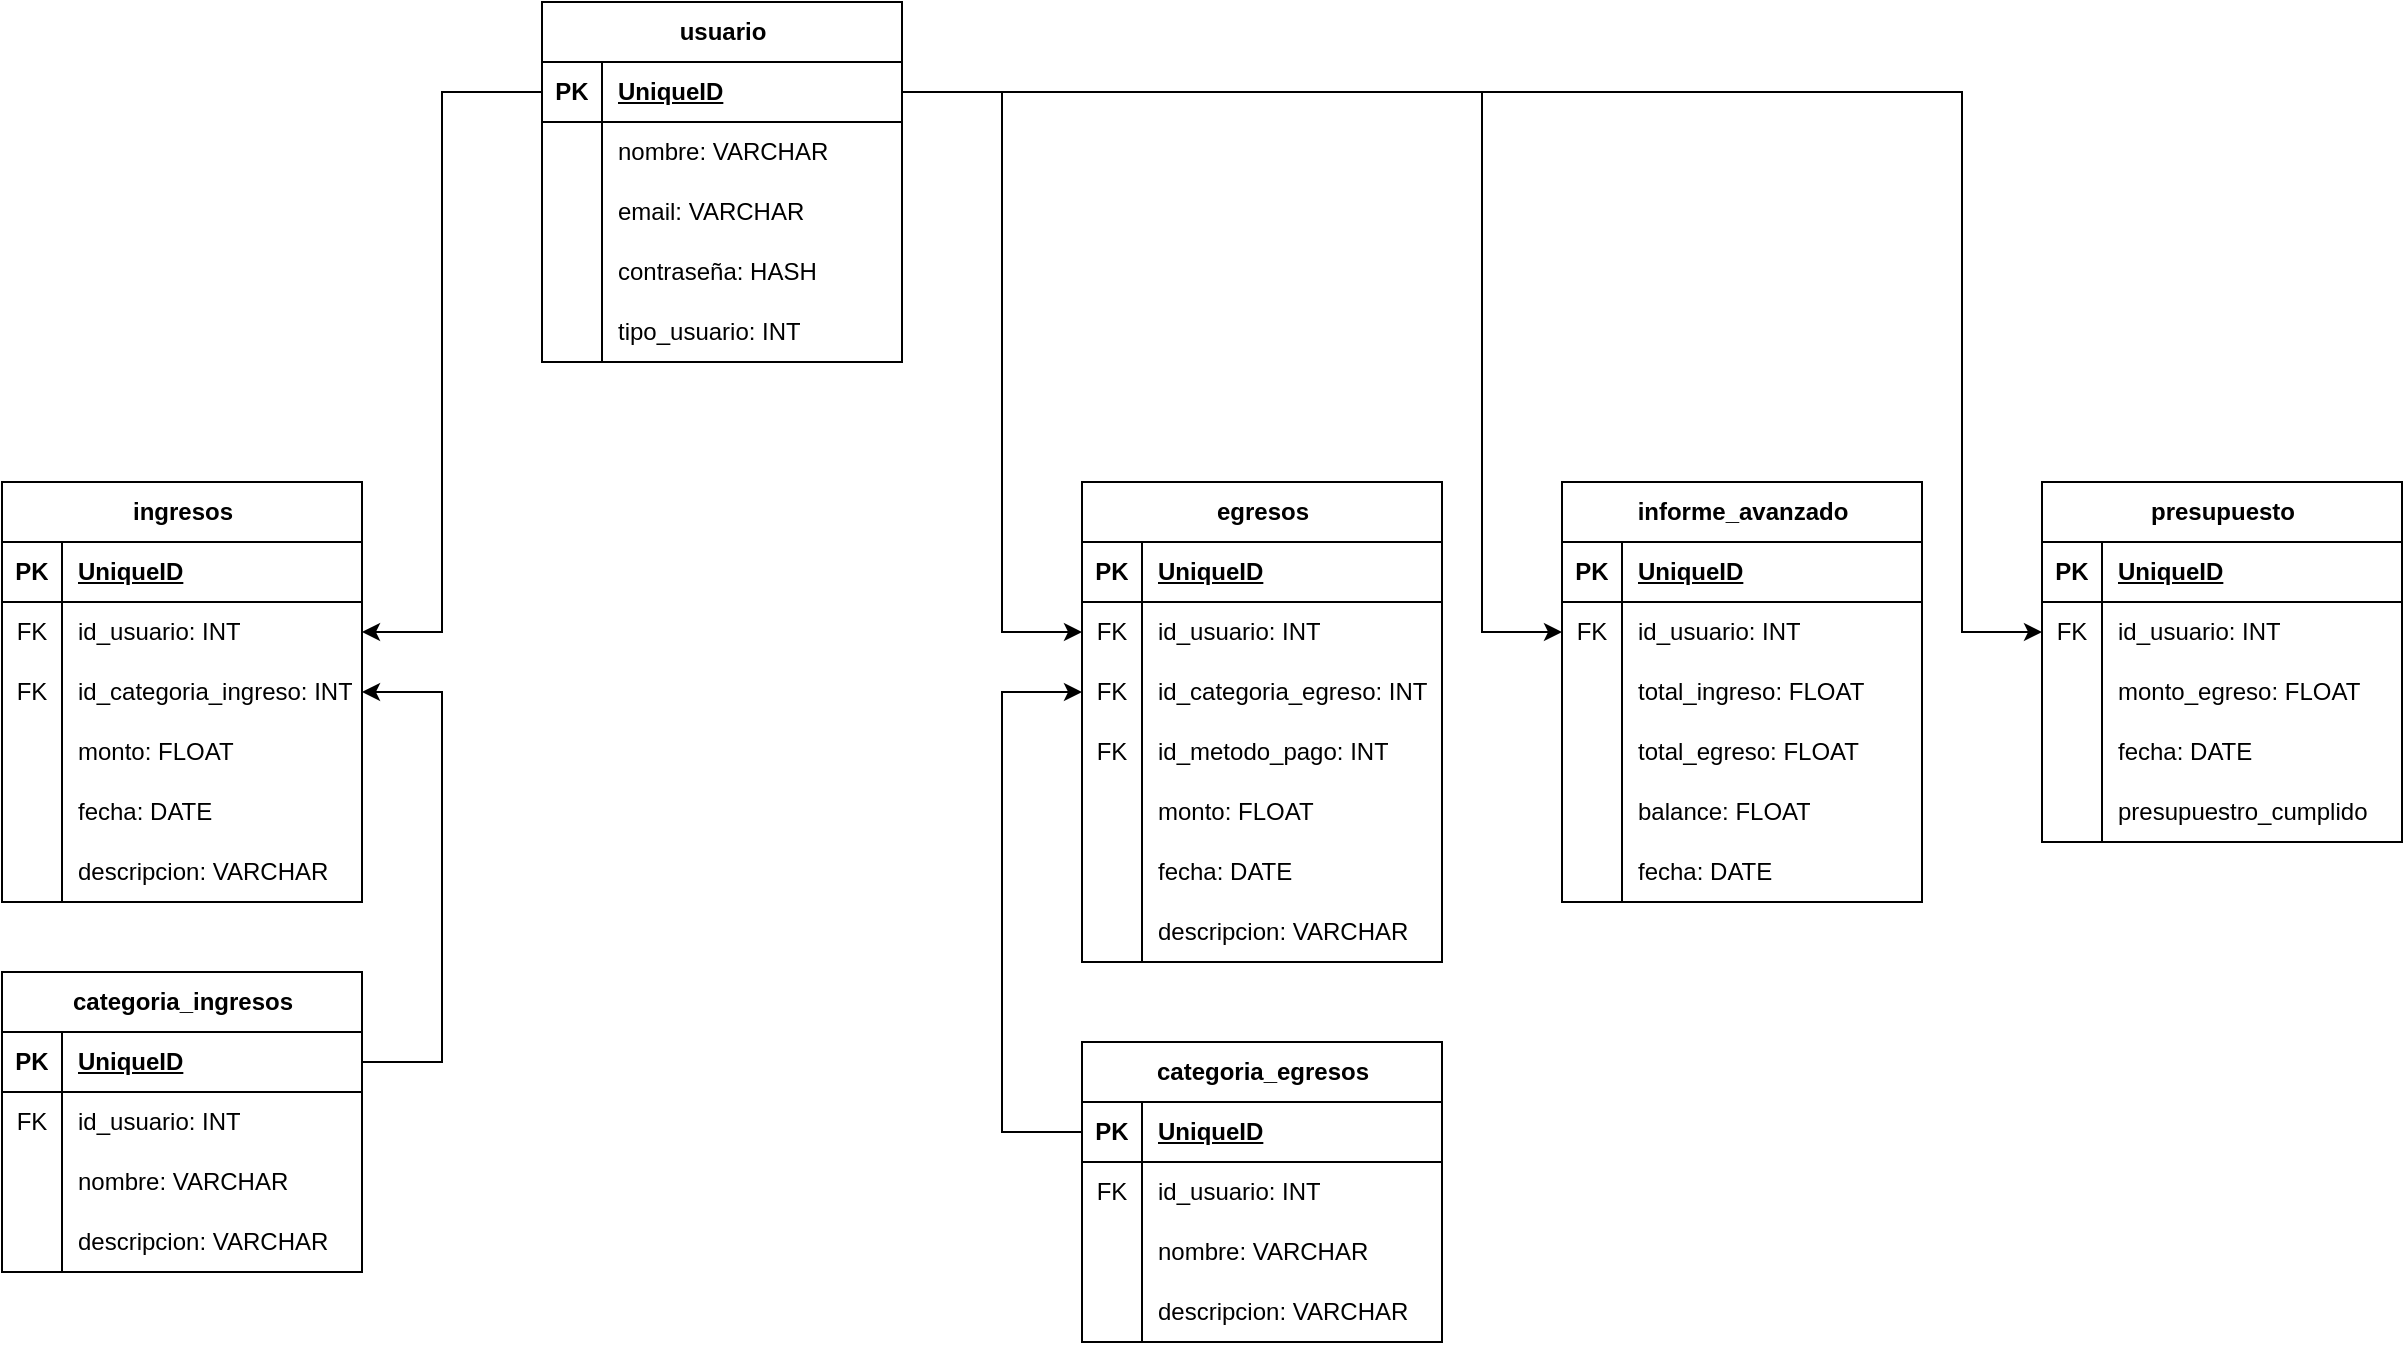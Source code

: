 <mxfile version="22.1.0" type="device">
  <diagram name="Página-1" id="VWuTE9wuDGsu3uvMb6II">
    <mxGraphModel dx="1434" dy="796" grid="1" gridSize="10" guides="1" tooltips="1" connect="1" arrows="1" fold="1" page="1" pageScale="1" pageWidth="827" pageHeight="1169" math="0" shadow="0">
      <root>
        <mxCell id="0" />
        <mxCell id="1" parent="0" />
        <mxCell id="ZoKlzHqzBITR0-0tXKOc-1" value="usuario" style="shape=table;startSize=30;container=1;collapsible=1;childLayout=tableLayout;fixedRows=1;rowLines=0;fontStyle=1;align=center;resizeLast=1;html=1;" parent="1" vertex="1">
          <mxGeometry x="290" y="40" width="180" height="180" as="geometry" />
        </mxCell>
        <mxCell id="ZoKlzHqzBITR0-0tXKOc-2" value="" style="shape=tableRow;horizontal=0;startSize=0;swimlaneHead=0;swimlaneBody=0;fillColor=none;collapsible=0;dropTarget=0;points=[[0,0.5],[1,0.5]];portConstraint=eastwest;top=0;left=0;right=0;bottom=1;" parent="ZoKlzHqzBITR0-0tXKOc-1" vertex="1">
          <mxGeometry y="30" width="180" height="30" as="geometry" />
        </mxCell>
        <mxCell id="ZoKlzHqzBITR0-0tXKOc-3" value="PK" style="shape=partialRectangle;connectable=0;fillColor=none;top=0;left=0;bottom=0;right=0;fontStyle=1;overflow=hidden;whiteSpace=wrap;html=1;" parent="ZoKlzHqzBITR0-0tXKOc-2" vertex="1">
          <mxGeometry width="30" height="30" as="geometry">
            <mxRectangle width="30" height="30" as="alternateBounds" />
          </mxGeometry>
        </mxCell>
        <mxCell id="ZoKlzHqzBITR0-0tXKOc-4" value="UniqueID" style="shape=partialRectangle;connectable=0;fillColor=none;top=0;left=0;bottom=0;right=0;align=left;spacingLeft=6;fontStyle=5;overflow=hidden;whiteSpace=wrap;html=1;" parent="ZoKlzHqzBITR0-0tXKOc-2" vertex="1">
          <mxGeometry x="30" width="150" height="30" as="geometry">
            <mxRectangle width="150" height="30" as="alternateBounds" />
          </mxGeometry>
        </mxCell>
        <mxCell id="ZoKlzHqzBITR0-0tXKOc-5" value="" style="shape=tableRow;horizontal=0;startSize=0;swimlaneHead=0;swimlaneBody=0;fillColor=none;collapsible=0;dropTarget=0;points=[[0,0.5],[1,0.5]];portConstraint=eastwest;top=0;left=0;right=0;bottom=0;" parent="ZoKlzHqzBITR0-0tXKOc-1" vertex="1">
          <mxGeometry y="60" width="180" height="30" as="geometry" />
        </mxCell>
        <mxCell id="ZoKlzHqzBITR0-0tXKOc-6" value="" style="shape=partialRectangle;connectable=0;fillColor=none;top=0;left=0;bottom=0;right=0;editable=1;overflow=hidden;whiteSpace=wrap;html=1;" parent="ZoKlzHqzBITR0-0tXKOc-5" vertex="1">
          <mxGeometry width="30" height="30" as="geometry">
            <mxRectangle width="30" height="30" as="alternateBounds" />
          </mxGeometry>
        </mxCell>
        <mxCell id="ZoKlzHqzBITR0-0tXKOc-7" value="nombre: VARCHAR" style="shape=partialRectangle;connectable=0;fillColor=none;top=0;left=0;bottom=0;right=0;align=left;spacingLeft=6;overflow=hidden;whiteSpace=wrap;html=1;" parent="ZoKlzHqzBITR0-0tXKOc-5" vertex="1">
          <mxGeometry x="30" width="150" height="30" as="geometry">
            <mxRectangle width="150" height="30" as="alternateBounds" />
          </mxGeometry>
        </mxCell>
        <mxCell id="ZoKlzHqzBITR0-0tXKOc-8" value="" style="shape=tableRow;horizontal=0;startSize=0;swimlaneHead=0;swimlaneBody=0;fillColor=none;collapsible=0;dropTarget=0;points=[[0,0.5],[1,0.5]];portConstraint=eastwest;top=0;left=0;right=0;bottom=0;" parent="ZoKlzHqzBITR0-0tXKOc-1" vertex="1">
          <mxGeometry y="90" width="180" height="30" as="geometry" />
        </mxCell>
        <mxCell id="ZoKlzHqzBITR0-0tXKOc-9" value="" style="shape=partialRectangle;connectable=0;fillColor=none;top=0;left=0;bottom=0;right=0;editable=1;overflow=hidden;whiteSpace=wrap;html=1;" parent="ZoKlzHqzBITR0-0tXKOc-8" vertex="1">
          <mxGeometry width="30" height="30" as="geometry">
            <mxRectangle width="30" height="30" as="alternateBounds" />
          </mxGeometry>
        </mxCell>
        <mxCell id="ZoKlzHqzBITR0-0tXKOc-10" value="email: VARCHAR" style="shape=partialRectangle;connectable=0;fillColor=none;top=0;left=0;bottom=0;right=0;align=left;spacingLeft=6;overflow=hidden;whiteSpace=wrap;html=1;" parent="ZoKlzHqzBITR0-0tXKOc-8" vertex="1">
          <mxGeometry x="30" width="150" height="30" as="geometry">
            <mxRectangle width="150" height="30" as="alternateBounds" />
          </mxGeometry>
        </mxCell>
        <mxCell id="ZoKlzHqzBITR0-0tXKOc-11" value="" style="shape=tableRow;horizontal=0;startSize=0;swimlaneHead=0;swimlaneBody=0;fillColor=none;collapsible=0;dropTarget=0;points=[[0,0.5],[1,0.5]];portConstraint=eastwest;top=0;left=0;right=0;bottom=0;" parent="ZoKlzHqzBITR0-0tXKOc-1" vertex="1">
          <mxGeometry y="120" width="180" height="30" as="geometry" />
        </mxCell>
        <mxCell id="ZoKlzHqzBITR0-0tXKOc-12" value="" style="shape=partialRectangle;connectable=0;fillColor=none;top=0;left=0;bottom=0;right=0;editable=1;overflow=hidden;whiteSpace=wrap;html=1;" parent="ZoKlzHqzBITR0-0tXKOc-11" vertex="1">
          <mxGeometry width="30" height="30" as="geometry">
            <mxRectangle width="30" height="30" as="alternateBounds" />
          </mxGeometry>
        </mxCell>
        <mxCell id="ZoKlzHqzBITR0-0tXKOc-13" value="contraseña: HASH" style="shape=partialRectangle;connectable=0;fillColor=none;top=0;left=0;bottom=0;right=0;align=left;spacingLeft=6;overflow=hidden;whiteSpace=wrap;html=1;" parent="ZoKlzHqzBITR0-0tXKOc-11" vertex="1">
          <mxGeometry x="30" width="150" height="30" as="geometry">
            <mxRectangle width="150" height="30" as="alternateBounds" />
          </mxGeometry>
        </mxCell>
        <mxCell id="wjTQ4uqSw4TZocsI0jdT-1" value="" style="shape=tableRow;horizontal=0;startSize=0;swimlaneHead=0;swimlaneBody=0;fillColor=none;collapsible=0;dropTarget=0;points=[[0,0.5],[1,0.5]];portConstraint=eastwest;top=0;left=0;right=0;bottom=0;" parent="ZoKlzHqzBITR0-0tXKOc-1" vertex="1">
          <mxGeometry y="150" width="180" height="30" as="geometry" />
        </mxCell>
        <mxCell id="wjTQ4uqSw4TZocsI0jdT-2" value="" style="shape=partialRectangle;connectable=0;fillColor=none;top=0;left=0;bottom=0;right=0;editable=1;overflow=hidden;whiteSpace=wrap;html=1;" parent="wjTQ4uqSw4TZocsI0jdT-1" vertex="1">
          <mxGeometry width="30" height="30" as="geometry">
            <mxRectangle width="30" height="30" as="alternateBounds" />
          </mxGeometry>
        </mxCell>
        <mxCell id="wjTQ4uqSw4TZocsI0jdT-3" value="tipo_usuario: INT" style="shape=partialRectangle;connectable=0;fillColor=none;top=0;left=0;bottom=0;right=0;align=left;spacingLeft=6;overflow=hidden;whiteSpace=wrap;html=1;" parent="wjTQ4uqSw4TZocsI0jdT-1" vertex="1">
          <mxGeometry x="30" width="150" height="30" as="geometry">
            <mxRectangle width="150" height="30" as="alternateBounds" />
          </mxGeometry>
        </mxCell>
        <mxCell id="wjTQ4uqSw4TZocsI0jdT-4" value="ingresos" style="shape=table;startSize=30;container=1;collapsible=1;childLayout=tableLayout;fixedRows=1;rowLines=0;fontStyle=1;align=center;resizeLast=1;html=1;" parent="1" vertex="1">
          <mxGeometry x="20" y="280" width="180" height="210" as="geometry" />
        </mxCell>
        <mxCell id="wjTQ4uqSw4TZocsI0jdT-5" value="" style="shape=tableRow;horizontal=0;startSize=0;swimlaneHead=0;swimlaneBody=0;fillColor=none;collapsible=0;dropTarget=0;points=[[0,0.5],[1,0.5]];portConstraint=eastwest;top=0;left=0;right=0;bottom=1;" parent="wjTQ4uqSw4TZocsI0jdT-4" vertex="1">
          <mxGeometry y="30" width="180" height="30" as="geometry" />
        </mxCell>
        <mxCell id="wjTQ4uqSw4TZocsI0jdT-6" value="PK" style="shape=partialRectangle;connectable=0;fillColor=none;top=0;left=0;bottom=0;right=0;fontStyle=1;overflow=hidden;whiteSpace=wrap;html=1;" parent="wjTQ4uqSw4TZocsI0jdT-5" vertex="1">
          <mxGeometry width="30" height="30" as="geometry">
            <mxRectangle width="30" height="30" as="alternateBounds" />
          </mxGeometry>
        </mxCell>
        <mxCell id="wjTQ4uqSw4TZocsI0jdT-7" value="UniqueID" style="shape=partialRectangle;connectable=0;fillColor=none;top=0;left=0;bottom=0;right=0;align=left;spacingLeft=6;fontStyle=5;overflow=hidden;whiteSpace=wrap;html=1;" parent="wjTQ4uqSw4TZocsI0jdT-5" vertex="1">
          <mxGeometry x="30" width="150" height="30" as="geometry">
            <mxRectangle width="150" height="30" as="alternateBounds" />
          </mxGeometry>
        </mxCell>
        <mxCell id="wjTQ4uqSw4TZocsI0jdT-8" value="" style="shape=tableRow;horizontal=0;startSize=0;swimlaneHead=0;swimlaneBody=0;fillColor=none;collapsible=0;dropTarget=0;points=[[0,0.5],[1,0.5]];portConstraint=eastwest;top=0;left=0;right=0;bottom=0;" parent="wjTQ4uqSw4TZocsI0jdT-4" vertex="1">
          <mxGeometry y="60" width="180" height="30" as="geometry" />
        </mxCell>
        <mxCell id="wjTQ4uqSw4TZocsI0jdT-9" value="FK" style="shape=partialRectangle;connectable=0;fillColor=none;top=0;left=0;bottom=0;right=0;editable=1;overflow=hidden;whiteSpace=wrap;html=1;" parent="wjTQ4uqSw4TZocsI0jdT-8" vertex="1">
          <mxGeometry width="30" height="30" as="geometry">
            <mxRectangle width="30" height="30" as="alternateBounds" />
          </mxGeometry>
        </mxCell>
        <mxCell id="wjTQ4uqSw4TZocsI0jdT-10" value="id_usuario: INT" style="shape=partialRectangle;connectable=0;fillColor=none;top=0;left=0;bottom=0;right=0;align=left;spacingLeft=6;overflow=hidden;whiteSpace=wrap;html=1;" parent="wjTQ4uqSw4TZocsI0jdT-8" vertex="1">
          <mxGeometry x="30" width="150" height="30" as="geometry">
            <mxRectangle width="150" height="30" as="alternateBounds" />
          </mxGeometry>
        </mxCell>
        <mxCell id="wjTQ4uqSw4TZocsI0jdT-11" value="" style="shape=tableRow;horizontal=0;startSize=0;swimlaneHead=0;swimlaneBody=0;fillColor=none;collapsible=0;dropTarget=0;points=[[0,0.5],[1,0.5]];portConstraint=eastwest;top=0;left=0;right=0;bottom=0;" parent="wjTQ4uqSw4TZocsI0jdT-4" vertex="1">
          <mxGeometry y="90" width="180" height="30" as="geometry" />
        </mxCell>
        <mxCell id="wjTQ4uqSw4TZocsI0jdT-12" value="FK" style="shape=partialRectangle;connectable=0;fillColor=none;top=0;left=0;bottom=0;right=0;editable=1;overflow=hidden;whiteSpace=wrap;html=1;" parent="wjTQ4uqSw4TZocsI0jdT-11" vertex="1">
          <mxGeometry width="30" height="30" as="geometry">
            <mxRectangle width="30" height="30" as="alternateBounds" />
          </mxGeometry>
        </mxCell>
        <mxCell id="wjTQ4uqSw4TZocsI0jdT-13" value="id_categoria_ingreso: INT" style="shape=partialRectangle;connectable=0;fillColor=none;top=0;left=0;bottom=0;right=0;align=left;spacingLeft=6;overflow=hidden;whiteSpace=wrap;html=1;" parent="wjTQ4uqSw4TZocsI0jdT-11" vertex="1">
          <mxGeometry x="30" width="150" height="30" as="geometry">
            <mxRectangle width="150" height="30" as="alternateBounds" />
          </mxGeometry>
        </mxCell>
        <mxCell id="wjTQ4uqSw4TZocsI0jdT-14" value="" style="shape=tableRow;horizontal=0;startSize=0;swimlaneHead=0;swimlaneBody=0;fillColor=none;collapsible=0;dropTarget=0;points=[[0,0.5],[1,0.5]];portConstraint=eastwest;top=0;left=0;right=0;bottom=0;" parent="wjTQ4uqSw4TZocsI0jdT-4" vertex="1">
          <mxGeometry y="120" width="180" height="30" as="geometry" />
        </mxCell>
        <mxCell id="wjTQ4uqSw4TZocsI0jdT-15" value="" style="shape=partialRectangle;connectable=0;fillColor=none;top=0;left=0;bottom=0;right=0;editable=1;overflow=hidden;whiteSpace=wrap;html=1;" parent="wjTQ4uqSw4TZocsI0jdT-14" vertex="1">
          <mxGeometry width="30" height="30" as="geometry">
            <mxRectangle width="30" height="30" as="alternateBounds" />
          </mxGeometry>
        </mxCell>
        <mxCell id="wjTQ4uqSw4TZocsI0jdT-16" value="monto: FLOAT" style="shape=partialRectangle;connectable=0;fillColor=none;top=0;left=0;bottom=0;right=0;align=left;spacingLeft=6;overflow=hidden;whiteSpace=wrap;html=1;" parent="wjTQ4uqSw4TZocsI0jdT-14" vertex="1">
          <mxGeometry x="30" width="150" height="30" as="geometry">
            <mxRectangle width="150" height="30" as="alternateBounds" />
          </mxGeometry>
        </mxCell>
        <mxCell id="wjTQ4uqSw4TZocsI0jdT-134" value="" style="shape=tableRow;horizontal=0;startSize=0;swimlaneHead=0;swimlaneBody=0;fillColor=none;collapsible=0;dropTarget=0;points=[[0,0.5],[1,0.5]];portConstraint=eastwest;top=0;left=0;right=0;bottom=0;" parent="wjTQ4uqSw4TZocsI0jdT-4" vertex="1">
          <mxGeometry y="150" width="180" height="30" as="geometry" />
        </mxCell>
        <mxCell id="wjTQ4uqSw4TZocsI0jdT-135" value="" style="shape=partialRectangle;connectable=0;fillColor=none;top=0;left=0;bottom=0;right=0;editable=1;overflow=hidden;whiteSpace=wrap;html=1;" parent="wjTQ4uqSw4TZocsI0jdT-134" vertex="1">
          <mxGeometry width="30" height="30" as="geometry">
            <mxRectangle width="30" height="30" as="alternateBounds" />
          </mxGeometry>
        </mxCell>
        <mxCell id="wjTQ4uqSw4TZocsI0jdT-136" value="fecha: DATE" style="shape=partialRectangle;connectable=0;fillColor=none;top=0;left=0;bottom=0;right=0;align=left;spacingLeft=6;overflow=hidden;whiteSpace=wrap;html=1;" parent="wjTQ4uqSw4TZocsI0jdT-134" vertex="1">
          <mxGeometry x="30" width="150" height="30" as="geometry">
            <mxRectangle width="150" height="30" as="alternateBounds" />
          </mxGeometry>
        </mxCell>
        <mxCell id="wjTQ4uqSw4TZocsI0jdT-140" value="" style="shape=tableRow;horizontal=0;startSize=0;swimlaneHead=0;swimlaneBody=0;fillColor=none;collapsible=0;dropTarget=0;points=[[0,0.5],[1,0.5]];portConstraint=eastwest;top=0;left=0;right=0;bottom=0;" parent="wjTQ4uqSw4TZocsI0jdT-4" vertex="1">
          <mxGeometry y="180" width="180" height="30" as="geometry" />
        </mxCell>
        <mxCell id="wjTQ4uqSw4TZocsI0jdT-141" value="" style="shape=partialRectangle;connectable=0;fillColor=none;top=0;left=0;bottom=0;right=0;editable=1;overflow=hidden;whiteSpace=wrap;html=1;" parent="wjTQ4uqSw4TZocsI0jdT-140" vertex="1">
          <mxGeometry width="30" height="30" as="geometry">
            <mxRectangle width="30" height="30" as="alternateBounds" />
          </mxGeometry>
        </mxCell>
        <mxCell id="wjTQ4uqSw4TZocsI0jdT-142" value="descripcion: VARCHAR" style="shape=partialRectangle;connectable=0;fillColor=none;top=0;left=0;bottom=0;right=0;align=left;spacingLeft=6;overflow=hidden;whiteSpace=wrap;html=1;" parent="wjTQ4uqSw4TZocsI0jdT-140" vertex="1">
          <mxGeometry x="30" width="150" height="30" as="geometry">
            <mxRectangle width="150" height="30" as="alternateBounds" />
          </mxGeometry>
        </mxCell>
        <mxCell id="wjTQ4uqSw4TZocsI0jdT-43" value="egresos" style="shape=table;startSize=30;container=1;collapsible=1;childLayout=tableLayout;fixedRows=1;rowLines=0;fontStyle=1;align=center;resizeLast=1;html=1;" parent="1" vertex="1">
          <mxGeometry x="560" y="280" width="180" height="240" as="geometry" />
        </mxCell>
        <mxCell id="wjTQ4uqSw4TZocsI0jdT-44" value="" style="shape=tableRow;horizontal=0;startSize=0;swimlaneHead=0;swimlaneBody=0;fillColor=none;collapsible=0;dropTarget=0;points=[[0,0.5],[1,0.5]];portConstraint=eastwest;top=0;left=0;right=0;bottom=1;" parent="wjTQ4uqSw4TZocsI0jdT-43" vertex="1">
          <mxGeometry y="30" width="180" height="30" as="geometry" />
        </mxCell>
        <mxCell id="wjTQ4uqSw4TZocsI0jdT-45" value="PK" style="shape=partialRectangle;connectable=0;fillColor=none;top=0;left=0;bottom=0;right=0;fontStyle=1;overflow=hidden;whiteSpace=wrap;html=1;" parent="wjTQ4uqSw4TZocsI0jdT-44" vertex="1">
          <mxGeometry width="30" height="30" as="geometry">
            <mxRectangle width="30" height="30" as="alternateBounds" />
          </mxGeometry>
        </mxCell>
        <mxCell id="wjTQ4uqSw4TZocsI0jdT-46" value="UniqueID" style="shape=partialRectangle;connectable=0;fillColor=none;top=0;left=0;bottom=0;right=0;align=left;spacingLeft=6;fontStyle=5;overflow=hidden;whiteSpace=wrap;html=1;" parent="wjTQ4uqSw4TZocsI0jdT-44" vertex="1">
          <mxGeometry x="30" width="150" height="30" as="geometry">
            <mxRectangle width="150" height="30" as="alternateBounds" />
          </mxGeometry>
        </mxCell>
        <mxCell id="wjTQ4uqSw4TZocsI0jdT-47" value="" style="shape=tableRow;horizontal=0;startSize=0;swimlaneHead=0;swimlaneBody=0;fillColor=none;collapsible=0;dropTarget=0;points=[[0,0.5],[1,0.5]];portConstraint=eastwest;top=0;left=0;right=0;bottom=0;" parent="wjTQ4uqSw4TZocsI0jdT-43" vertex="1">
          <mxGeometry y="60" width="180" height="30" as="geometry" />
        </mxCell>
        <mxCell id="wjTQ4uqSw4TZocsI0jdT-48" value="FK" style="shape=partialRectangle;connectable=0;fillColor=none;top=0;left=0;bottom=0;right=0;editable=1;overflow=hidden;whiteSpace=wrap;html=1;" parent="wjTQ4uqSw4TZocsI0jdT-47" vertex="1">
          <mxGeometry width="30" height="30" as="geometry">
            <mxRectangle width="30" height="30" as="alternateBounds" />
          </mxGeometry>
        </mxCell>
        <mxCell id="wjTQ4uqSw4TZocsI0jdT-49" value="id_usuario: INT" style="shape=partialRectangle;connectable=0;fillColor=none;top=0;left=0;bottom=0;right=0;align=left;spacingLeft=6;overflow=hidden;whiteSpace=wrap;html=1;" parent="wjTQ4uqSw4TZocsI0jdT-47" vertex="1">
          <mxGeometry x="30" width="150" height="30" as="geometry">
            <mxRectangle width="150" height="30" as="alternateBounds" />
          </mxGeometry>
        </mxCell>
        <mxCell id="wjTQ4uqSw4TZocsI0jdT-50" value="" style="shape=tableRow;horizontal=0;startSize=0;swimlaneHead=0;swimlaneBody=0;fillColor=none;collapsible=0;dropTarget=0;points=[[0,0.5],[1,0.5]];portConstraint=eastwest;top=0;left=0;right=0;bottom=0;" parent="wjTQ4uqSw4TZocsI0jdT-43" vertex="1">
          <mxGeometry y="90" width="180" height="30" as="geometry" />
        </mxCell>
        <mxCell id="wjTQ4uqSw4TZocsI0jdT-51" value="FK" style="shape=partialRectangle;connectable=0;fillColor=none;top=0;left=0;bottom=0;right=0;editable=1;overflow=hidden;whiteSpace=wrap;html=1;" parent="wjTQ4uqSw4TZocsI0jdT-50" vertex="1">
          <mxGeometry width="30" height="30" as="geometry">
            <mxRectangle width="30" height="30" as="alternateBounds" />
          </mxGeometry>
        </mxCell>
        <mxCell id="wjTQ4uqSw4TZocsI0jdT-52" value="id_categoria_egreso: INT" style="shape=partialRectangle;connectable=0;fillColor=none;top=0;left=0;bottom=0;right=0;align=left;spacingLeft=6;overflow=hidden;whiteSpace=wrap;html=1;" parent="wjTQ4uqSw4TZocsI0jdT-50" vertex="1">
          <mxGeometry x="30" width="150" height="30" as="geometry">
            <mxRectangle width="150" height="30" as="alternateBounds" />
          </mxGeometry>
        </mxCell>
        <mxCell id="wjTQ4uqSw4TZocsI0jdT-53" value="" style="shape=tableRow;horizontal=0;startSize=0;swimlaneHead=0;swimlaneBody=0;fillColor=none;collapsible=0;dropTarget=0;points=[[0,0.5],[1,0.5]];portConstraint=eastwest;top=0;left=0;right=0;bottom=0;" parent="wjTQ4uqSw4TZocsI0jdT-43" vertex="1">
          <mxGeometry y="120" width="180" height="30" as="geometry" />
        </mxCell>
        <mxCell id="wjTQ4uqSw4TZocsI0jdT-54" value="FK" style="shape=partialRectangle;connectable=0;fillColor=none;top=0;left=0;bottom=0;right=0;editable=1;overflow=hidden;whiteSpace=wrap;html=1;" parent="wjTQ4uqSw4TZocsI0jdT-53" vertex="1">
          <mxGeometry width="30" height="30" as="geometry">
            <mxRectangle width="30" height="30" as="alternateBounds" />
          </mxGeometry>
        </mxCell>
        <mxCell id="wjTQ4uqSw4TZocsI0jdT-55" value="id_metodo_pago: INT" style="shape=partialRectangle;connectable=0;fillColor=none;top=0;left=0;bottom=0;right=0;align=left;spacingLeft=6;overflow=hidden;whiteSpace=wrap;html=1;" parent="wjTQ4uqSw4TZocsI0jdT-53" vertex="1">
          <mxGeometry x="30" width="150" height="30" as="geometry">
            <mxRectangle width="150" height="30" as="alternateBounds" />
          </mxGeometry>
        </mxCell>
        <mxCell id="wjTQ4uqSw4TZocsI0jdT-137" value="" style="shape=tableRow;horizontal=0;startSize=0;swimlaneHead=0;swimlaneBody=0;fillColor=none;collapsible=0;dropTarget=0;points=[[0,0.5],[1,0.5]];portConstraint=eastwest;top=0;left=0;right=0;bottom=0;" parent="wjTQ4uqSw4TZocsI0jdT-43" vertex="1">
          <mxGeometry y="150" width="180" height="30" as="geometry" />
        </mxCell>
        <mxCell id="wjTQ4uqSw4TZocsI0jdT-138" value="" style="shape=partialRectangle;connectable=0;fillColor=none;top=0;left=0;bottom=0;right=0;editable=1;overflow=hidden;whiteSpace=wrap;html=1;" parent="wjTQ4uqSw4TZocsI0jdT-137" vertex="1">
          <mxGeometry width="30" height="30" as="geometry">
            <mxRectangle width="30" height="30" as="alternateBounds" />
          </mxGeometry>
        </mxCell>
        <mxCell id="wjTQ4uqSw4TZocsI0jdT-139" value="monto: FLOAT" style="shape=partialRectangle;connectable=0;fillColor=none;top=0;left=0;bottom=0;right=0;align=left;spacingLeft=6;overflow=hidden;whiteSpace=wrap;html=1;" parent="wjTQ4uqSw4TZocsI0jdT-137" vertex="1">
          <mxGeometry x="30" width="150" height="30" as="geometry">
            <mxRectangle width="150" height="30" as="alternateBounds" />
          </mxGeometry>
        </mxCell>
        <mxCell id="wjTQ4uqSw4TZocsI0jdT-143" value="" style="shape=tableRow;horizontal=0;startSize=0;swimlaneHead=0;swimlaneBody=0;fillColor=none;collapsible=0;dropTarget=0;points=[[0,0.5],[1,0.5]];portConstraint=eastwest;top=0;left=0;right=0;bottom=0;" parent="wjTQ4uqSw4TZocsI0jdT-43" vertex="1">
          <mxGeometry y="180" width="180" height="30" as="geometry" />
        </mxCell>
        <mxCell id="wjTQ4uqSw4TZocsI0jdT-144" value="" style="shape=partialRectangle;connectable=0;fillColor=none;top=0;left=0;bottom=0;right=0;editable=1;overflow=hidden;whiteSpace=wrap;html=1;" parent="wjTQ4uqSw4TZocsI0jdT-143" vertex="1">
          <mxGeometry width="30" height="30" as="geometry">
            <mxRectangle width="30" height="30" as="alternateBounds" />
          </mxGeometry>
        </mxCell>
        <mxCell id="wjTQ4uqSw4TZocsI0jdT-145" value="fecha: DATE" style="shape=partialRectangle;connectable=0;fillColor=none;top=0;left=0;bottom=0;right=0;align=left;spacingLeft=6;overflow=hidden;whiteSpace=wrap;html=1;" parent="wjTQ4uqSw4TZocsI0jdT-143" vertex="1">
          <mxGeometry x="30" width="150" height="30" as="geometry">
            <mxRectangle width="150" height="30" as="alternateBounds" />
          </mxGeometry>
        </mxCell>
        <mxCell id="wjTQ4uqSw4TZocsI0jdT-160" value="" style="shape=tableRow;horizontal=0;startSize=0;swimlaneHead=0;swimlaneBody=0;fillColor=none;collapsible=0;dropTarget=0;points=[[0,0.5],[1,0.5]];portConstraint=eastwest;top=0;left=0;right=0;bottom=0;" parent="wjTQ4uqSw4TZocsI0jdT-43" vertex="1">
          <mxGeometry y="210" width="180" height="30" as="geometry" />
        </mxCell>
        <mxCell id="wjTQ4uqSw4TZocsI0jdT-161" value="" style="shape=partialRectangle;connectable=0;fillColor=none;top=0;left=0;bottom=0;right=0;editable=1;overflow=hidden;whiteSpace=wrap;html=1;" parent="wjTQ4uqSw4TZocsI0jdT-160" vertex="1">
          <mxGeometry width="30" height="30" as="geometry">
            <mxRectangle width="30" height="30" as="alternateBounds" />
          </mxGeometry>
        </mxCell>
        <mxCell id="wjTQ4uqSw4TZocsI0jdT-162" value="descripcion: VARCHAR" style="shape=partialRectangle;connectable=0;fillColor=none;top=0;left=0;bottom=0;right=0;align=left;spacingLeft=6;overflow=hidden;whiteSpace=wrap;html=1;" parent="wjTQ4uqSw4TZocsI0jdT-160" vertex="1">
          <mxGeometry x="30" width="150" height="30" as="geometry">
            <mxRectangle width="150" height="30" as="alternateBounds" />
          </mxGeometry>
        </mxCell>
        <mxCell id="wjTQ4uqSw4TZocsI0jdT-56" value="categoria_ingresos" style="shape=table;startSize=30;container=1;collapsible=1;childLayout=tableLayout;fixedRows=1;rowLines=0;fontStyle=1;align=center;resizeLast=1;html=1;" parent="1" vertex="1">
          <mxGeometry x="20" y="525" width="180" height="150" as="geometry" />
        </mxCell>
        <mxCell id="wjTQ4uqSw4TZocsI0jdT-57" value="" style="shape=tableRow;horizontal=0;startSize=0;swimlaneHead=0;swimlaneBody=0;fillColor=none;collapsible=0;dropTarget=0;points=[[0,0.5],[1,0.5]];portConstraint=eastwest;top=0;left=0;right=0;bottom=1;" parent="wjTQ4uqSw4TZocsI0jdT-56" vertex="1">
          <mxGeometry y="30" width="180" height="30" as="geometry" />
        </mxCell>
        <mxCell id="wjTQ4uqSw4TZocsI0jdT-58" value="PK" style="shape=partialRectangle;connectable=0;fillColor=none;top=0;left=0;bottom=0;right=0;fontStyle=1;overflow=hidden;whiteSpace=wrap;html=1;" parent="wjTQ4uqSw4TZocsI0jdT-57" vertex="1">
          <mxGeometry width="30" height="30" as="geometry">
            <mxRectangle width="30" height="30" as="alternateBounds" />
          </mxGeometry>
        </mxCell>
        <mxCell id="wjTQ4uqSw4TZocsI0jdT-59" value="UniqueID" style="shape=partialRectangle;connectable=0;fillColor=none;top=0;left=0;bottom=0;right=0;align=left;spacingLeft=6;fontStyle=5;overflow=hidden;whiteSpace=wrap;html=1;" parent="wjTQ4uqSw4TZocsI0jdT-57" vertex="1">
          <mxGeometry x="30" width="150" height="30" as="geometry">
            <mxRectangle width="150" height="30" as="alternateBounds" />
          </mxGeometry>
        </mxCell>
        <mxCell id="wjTQ4uqSw4TZocsI0jdT-60" value="" style="shape=tableRow;horizontal=0;startSize=0;swimlaneHead=0;swimlaneBody=0;fillColor=none;collapsible=0;dropTarget=0;points=[[0,0.5],[1,0.5]];portConstraint=eastwest;top=0;left=0;right=0;bottom=0;" parent="wjTQ4uqSw4TZocsI0jdT-56" vertex="1">
          <mxGeometry y="60" width="180" height="30" as="geometry" />
        </mxCell>
        <mxCell id="wjTQ4uqSw4TZocsI0jdT-61" value="FK" style="shape=partialRectangle;connectable=0;fillColor=none;top=0;left=0;bottom=0;right=0;editable=1;overflow=hidden;whiteSpace=wrap;html=1;" parent="wjTQ4uqSw4TZocsI0jdT-60" vertex="1">
          <mxGeometry width="30" height="30" as="geometry">
            <mxRectangle width="30" height="30" as="alternateBounds" />
          </mxGeometry>
        </mxCell>
        <mxCell id="wjTQ4uqSw4TZocsI0jdT-62" value="id_usuario: INT" style="shape=partialRectangle;connectable=0;fillColor=none;top=0;left=0;bottom=0;right=0;align=left;spacingLeft=6;overflow=hidden;whiteSpace=wrap;html=1;" parent="wjTQ4uqSw4TZocsI0jdT-60" vertex="1">
          <mxGeometry x="30" width="150" height="30" as="geometry">
            <mxRectangle width="150" height="30" as="alternateBounds" />
          </mxGeometry>
        </mxCell>
        <mxCell id="wjTQ4uqSw4TZocsI0jdT-63" value="" style="shape=tableRow;horizontal=0;startSize=0;swimlaneHead=0;swimlaneBody=0;fillColor=none;collapsible=0;dropTarget=0;points=[[0,0.5],[1,0.5]];portConstraint=eastwest;top=0;left=0;right=0;bottom=0;" parent="wjTQ4uqSw4TZocsI0jdT-56" vertex="1">
          <mxGeometry y="90" width="180" height="30" as="geometry" />
        </mxCell>
        <mxCell id="wjTQ4uqSw4TZocsI0jdT-64" value="" style="shape=partialRectangle;connectable=0;fillColor=none;top=0;left=0;bottom=0;right=0;editable=1;overflow=hidden;whiteSpace=wrap;html=1;" parent="wjTQ4uqSw4TZocsI0jdT-63" vertex="1">
          <mxGeometry width="30" height="30" as="geometry">
            <mxRectangle width="30" height="30" as="alternateBounds" />
          </mxGeometry>
        </mxCell>
        <mxCell id="wjTQ4uqSw4TZocsI0jdT-65" value="nombre: VARCHAR" style="shape=partialRectangle;connectable=0;fillColor=none;top=0;left=0;bottom=0;right=0;align=left;spacingLeft=6;overflow=hidden;whiteSpace=wrap;html=1;" parent="wjTQ4uqSw4TZocsI0jdT-63" vertex="1">
          <mxGeometry x="30" width="150" height="30" as="geometry">
            <mxRectangle width="150" height="30" as="alternateBounds" />
          </mxGeometry>
        </mxCell>
        <mxCell id="BwQpOWHciAnXoRODtjK7-1" value="" style="shape=tableRow;horizontal=0;startSize=0;swimlaneHead=0;swimlaneBody=0;fillColor=none;collapsible=0;dropTarget=0;points=[[0,0.5],[1,0.5]];portConstraint=eastwest;top=0;left=0;right=0;bottom=0;" parent="wjTQ4uqSw4TZocsI0jdT-56" vertex="1">
          <mxGeometry y="120" width="180" height="30" as="geometry" />
        </mxCell>
        <mxCell id="BwQpOWHciAnXoRODtjK7-2" value="" style="shape=partialRectangle;connectable=0;fillColor=none;top=0;left=0;bottom=0;right=0;editable=1;overflow=hidden;whiteSpace=wrap;html=1;" parent="BwQpOWHciAnXoRODtjK7-1" vertex="1">
          <mxGeometry width="30" height="30" as="geometry">
            <mxRectangle width="30" height="30" as="alternateBounds" />
          </mxGeometry>
        </mxCell>
        <mxCell id="BwQpOWHciAnXoRODtjK7-3" value="descripcion: VARCHAR" style="shape=partialRectangle;connectable=0;fillColor=none;top=0;left=0;bottom=0;right=0;align=left;spacingLeft=6;overflow=hidden;whiteSpace=wrap;html=1;" parent="BwQpOWHciAnXoRODtjK7-1" vertex="1">
          <mxGeometry x="30" width="150" height="30" as="geometry">
            <mxRectangle width="150" height="30" as="alternateBounds" />
          </mxGeometry>
        </mxCell>
        <mxCell id="wjTQ4uqSw4TZocsI0jdT-69" value="categoria_egresos" style="shape=table;startSize=30;container=1;collapsible=1;childLayout=tableLayout;fixedRows=1;rowLines=0;fontStyle=1;align=center;resizeLast=1;html=1;" parent="1" vertex="1">
          <mxGeometry x="560" y="560" width="180" height="150" as="geometry" />
        </mxCell>
        <mxCell id="wjTQ4uqSw4TZocsI0jdT-70" value="" style="shape=tableRow;horizontal=0;startSize=0;swimlaneHead=0;swimlaneBody=0;fillColor=none;collapsible=0;dropTarget=0;points=[[0,0.5],[1,0.5]];portConstraint=eastwest;top=0;left=0;right=0;bottom=1;" parent="wjTQ4uqSw4TZocsI0jdT-69" vertex="1">
          <mxGeometry y="30" width="180" height="30" as="geometry" />
        </mxCell>
        <mxCell id="wjTQ4uqSw4TZocsI0jdT-71" value="PK" style="shape=partialRectangle;connectable=0;fillColor=none;top=0;left=0;bottom=0;right=0;fontStyle=1;overflow=hidden;whiteSpace=wrap;html=1;" parent="wjTQ4uqSw4TZocsI0jdT-70" vertex="1">
          <mxGeometry width="30" height="30" as="geometry">
            <mxRectangle width="30" height="30" as="alternateBounds" />
          </mxGeometry>
        </mxCell>
        <mxCell id="wjTQ4uqSw4TZocsI0jdT-72" value="UniqueID" style="shape=partialRectangle;connectable=0;fillColor=none;top=0;left=0;bottom=0;right=0;align=left;spacingLeft=6;fontStyle=5;overflow=hidden;whiteSpace=wrap;html=1;" parent="wjTQ4uqSw4TZocsI0jdT-70" vertex="1">
          <mxGeometry x="30" width="150" height="30" as="geometry">
            <mxRectangle width="150" height="30" as="alternateBounds" />
          </mxGeometry>
        </mxCell>
        <mxCell id="wjTQ4uqSw4TZocsI0jdT-73" value="" style="shape=tableRow;horizontal=0;startSize=0;swimlaneHead=0;swimlaneBody=0;fillColor=none;collapsible=0;dropTarget=0;points=[[0,0.5],[1,0.5]];portConstraint=eastwest;top=0;left=0;right=0;bottom=0;" parent="wjTQ4uqSw4TZocsI0jdT-69" vertex="1">
          <mxGeometry y="60" width="180" height="30" as="geometry" />
        </mxCell>
        <mxCell id="wjTQ4uqSw4TZocsI0jdT-74" value="FK" style="shape=partialRectangle;connectable=0;fillColor=none;top=0;left=0;bottom=0;right=0;editable=1;overflow=hidden;whiteSpace=wrap;html=1;" parent="wjTQ4uqSw4TZocsI0jdT-73" vertex="1">
          <mxGeometry width="30" height="30" as="geometry">
            <mxRectangle width="30" height="30" as="alternateBounds" />
          </mxGeometry>
        </mxCell>
        <mxCell id="wjTQ4uqSw4TZocsI0jdT-75" value="id_usuario: INT" style="shape=partialRectangle;connectable=0;fillColor=none;top=0;left=0;bottom=0;right=0;align=left;spacingLeft=6;overflow=hidden;whiteSpace=wrap;html=1;" parent="wjTQ4uqSw4TZocsI0jdT-73" vertex="1">
          <mxGeometry x="30" width="150" height="30" as="geometry">
            <mxRectangle width="150" height="30" as="alternateBounds" />
          </mxGeometry>
        </mxCell>
        <mxCell id="wjTQ4uqSw4TZocsI0jdT-76" value="" style="shape=tableRow;horizontal=0;startSize=0;swimlaneHead=0;swimlaneBody=0;fillColor=none;collapsible=0;dropTarget=0;points=[[0,0.5],[1,0.5]];portConstraint=eastwest;top=0;left=0;right=0;bottom=0;" parent="wjTQ4uqSw4TZocsI0jdT-69" vertex="1">
          <mxGeometry y="90" width="180" height="30" as="geometry" />
        </mxCell>
        <mxCell id="wjTQ4uqSw4TZocsI0jdT-77" value="" style="shape=partialRectangle;connectable=0;fillColor=none;top=0;left=0;bottom=0;right=0;editable=1;overflow=hidden;whiteSpace=wrap;html=1;" parent="wjTQ4uqSw4TZocsI0jdT-76" vertex="1">
          <mxGeometry width="30" height="30" as="geometry">
            <mxRectangle width="30" height="30" as="alternateBounds" />
          </mxGeometry>
        </mxCell>
        <mxCell id="wjTQ4uqSw4TZocsI0jdT-78" value="nombre: VARCHAR" style="shape=partialRectangle;connectable=0;fillColor=none;top=0;left=0;bottom=0;right=0;align=left;spacingLeft=6;overflow=hidden;whiteSpace=wrap;html=1;" parent="wjTQ4uqSw4TZocsI0jdT-76" vertex="1">
          <mxGeometry x="30" width="150" height="30" as="geometry">
            <mxRectangle width="150" height="30" as="alternateBounds" />
          </mxGeometry>
        </mxCell>
        <mxCell id="BwQpOWHciAnXoRODtjK7-4" value="" style="shape=tableRow;horizontal=0;startSize=0;swimlaneHead=0;swimlaneBody=0;fillColor=none;collapsible=0;dropTarget=0;points=[[0,0.5],[1,0.5]];portConstraint=eastwest;top=0;left=0;right=0;bottom=0;" parent="wjTQ4uqSw4TZocsI0jdT-69" vertex="1">
          <mxGeometry y="120" width="180" height="30" as="geometry" />
        </mxCell>
        <mxCell id="BwQpOWHciAnXoRODtjK7-5" value="" style="shape=partialRectangle;connectable=0;fillColor=none;top=0;left=0;bottom=0;right=0;editable=1;overflow=hidden;whiteSpace=wrap;html=1;" parent="BwQpOWHciAnXoRODtjK7-4" vertex="1">
          <mxGeometry width="30" height="30" as="geometry">
            <mxRectangle width="30" height="30" as="alternateBounds" />
          </mxGeometry>
        </mxCell>
        <mxCell id="BwQpOWHciAnXoRODtjK7-6" value="descripcion: VARCHAR" style="shape=partialRectangle;connectable=0;fillColor=none;top=0;left=0;bottom=0;right=0;align=left;spacingLeft=6;overflow=hidden;whiteSpace=wrap;html=1;" parent="BwQpOWHciAnXoRODtjK7-4" vertex="1">
          <mxGeometry x="30" width="150" height="30" as="geometry">
            <mxRectangle width="150" height="30" as="alternateBounds" />
          </mxGeometry>
        </mxCell>
        <mxCell id="wjTQ4uqSw4TZocsI0jdT-82" value="presupuesto" style="shape=table;startSize=30;container=1;collapsible=1;childLayout=tableLayout;fixedRows=1;rowLines=0;fontStyle=1;align=center;resizeLast=1;html=1;" parent="1" vertex="1">
          <mxGeometry x="1040" y="280" width="180" height="180" as="geometry" />
        </mxCell>
        <mxCell id="wjTQ4uqSw4TZocsI0jdT-83" value="" style="shape=tableRow;horizontal=0;startSize=0;swimlaneHead=0;swimlaneBody=0;fillColor=none;collapsible=0;dropTarget=0;points=[[0,0.5],[1,0.5]];portConstraint=eastwest;top=0;left=0;right=0;bottom=1;" parent="wjTQ4uqSw4TZocsI0jdT-82" vertex="1">
          <mxGeometry y="30" width="180" height="30" as="geometry" />
        </mxCell>
        <mxCell id="wjTQ4uqSw4TZocsI0jdT-84" value="PK" style="shape=partialRectangle;connectable=0;fillColor=none;top=0;left=0;bottom=0;right=0;fontStyle=1;overflow=hidden;whiteSpace=wrap;html=1;" parent="wjTQ4uqSw4TZocsI0jdT-83" vertex="1">
          <mxGeometry width="30" height="30" as="geometry">
            <mxRectangle width="30" height="30" as="alternateBounds" />
          </mxGeometry>
        </mxCell>
        <mxCell id="wjTQ4uqSw4TZocsI0jdT-85" value="UniqueID" style="shape=partialRectangle;connectable=0;fillColor=none;top=0;left=0;bottom=0;right=0;align=left;spacingLeft=6;fontStyle=5;overflow=hidden;whiteSpace=wrap;html=1;" parent="wjTQ4uqSw4TZocsI0jdT-83" vertex="1">
          <mxGeometry x="30" width="150" height="30" as="geometry">
            <mxRectangle width="150" height="30" as="alternateBounds" />
          </mxGeometry>
        </mxCell>
        <mxCell id="wjTQ4uqSw4TZocsI0jdT-86" value="" style="shape=tableRow;horizontal=0;startSize=0;swimlaneHead=0;swimlaneBody=0;fillColor=none;collapsible=0;dropTarget=0;points=[[0,0.5],[1,0.5]];portConstraint=eastwest;top=0;left=0;right=0;bottom=0;" parent="wjTQ4uqSw4TZocsI0jdT-82" vertex="1">
          <mxGeometry y="60" width="180" height="30" as="geometry" />
        </mxCell>
        <mxCell id="wjTQ4uqSw4TZocsI0jdT-87" value="FK" style="shape=partialRectangle;connectable=0;fillColor=none;top=0;left=0;bottom=0;right=0;editable=1;overflow=hidden;whiteSpace=wrap;html=1;" parent="wjTQ4uqSw4TZocsI0jdT-86" vertex="1">
          <mxGeometry width="30" height="30" as="geometry">
            <mxRectangle width="30" height="30" as="alternateBounds" />
          </mxGeometry>
        </mxCell>
        <mxCell id="wjTQ4uqSw4TZocsI0jdT-88" value="id_usuario: INT" style="shape=partialRectangle;connectable=0;fillColor=none;top=0;left=0;bottom=0;right=0;align=left;spacingLeft=6;overflow=hidden;whiteSpace=wrap;html=1;" parent="wjTQ4uqSw4TZocsI0jdT-86" vertex="1">
          <mxGeometry x="30" width="150" height="30" as="geometry">
            <mxRectangle width="150" height="30" as="alternateBounds" />
          </mxGeometry>
        </mxCell>
        <mxCell id="wjTQ4uqSw4TZocsI0jdT-89" value="" style="shape=tableRow;horizontal=0;startSize=0;swimlaneHead=0;swimlaneBody=0;fillColor=none;collapsible=0;dropTarget=0;points=[[0,0.5],[1,0.5]];portConstraint=eastwest;top=0;left=0;right=0;bottom=0;" parent="wjTQ4uqSw4TZocsI0jdT-82" vertex="1">
          <mxGeometry y="90" width="180" height="30" as="geometry" />
        </mxCell>
        <mxCell id="wjTQ4uqSw4TZocsI0jdT-90" value="" style="shape=partialRectangle;connectable=0;fillColor=none;top=0;left=0;bottom=0;right=0;editable=1;overflow=hidden;whiteSpace=wrap;html=1;" parent="wjTQ4uqSw4TZocsI0jdT-89" vertex="1">
          <mxGeometry width="30" height="30" as="geometry">
            <mxRectangle width="30" height="30" as="alternateBounds" />
          </mxGeometry>
        </mxCell>
        <mxCell id="wjTQ4uqSw4TZocsI0jdT-91" value="monto_egreso: FLOAT" style="shape=partialRectangle;connectable=0;fillColor=none;top=0;left=0;bottom=0;right=0;align=left;spacingLeft=6;overflow=hidden;whiteSpace=wrap;html=1;" parent="wjTQ4uqSw4TZocsI0jdT-89" vertex="1">
          <mxGeometry x="30" width="150" height="30" as="geometry">
            <mxRectangle width="150" height="30" as="alternateBounds" />
          </mxGeometry>
        </mxCell>
        <mxCell id="wjTQ4uqSw4TZocsI0jdT-207" value="" style="shape=tableRow;horizontal=0;startSize=0;swimlaneHead=0;swimlaneBody=0;fillColor=none;collapsible=0;dropTarget=0;points=[[0,0.5],[1,0.5]];portConstraint=eastwest;top=0;left=0;right=0;bottom=0;" parent="wjTQ4uqSw4TZocsI0jdT-82" vertex="1">
          <mxGeometry y="120" width="180" height="30" as="geometry" />
        </mxCell>
        <mxCell id="wjTQ4uqSw4TZocsI0jdT-208" value="" style="shape=partialRectangle;connectable=0;fillColor=none;top=0;left=0;bottom=0;right=0;editable=1;overflow=hidden;whiteSpace=wrap;html=1;" parent="wjTQ4uqSw4TZocsI0jdT-207" vertex="1">
          <mxGeometry width="30" height="30" as="geometry">
            <mxRectangle width="30" height="30" as="alternateBounds" />
          </mxGeometry>
        </mxCell>
        <mxCell id="wjTQ4uqSw4TZocsI0jdT-209" value="fecha: DATE" style="shape=partialRectangle;connectable=0;fillColor=none;top=0;left=0;bottom=0;right=0;align=left;spacingLeft=6;overflow=hidden;whiteSpace=wrap;html=1;" parent="wjTQ4uqSw4TZocsI0jdT-207" vertex="1">
          <mxGeometry x="30" width="150" height="30" as="geometry">
            <mxRectangle width="150" height="30" as="alternateBounds" />
          </mxGeometry>
        </mxCell>
        <mxCell id="HL1qbsAIbPWf6TLGA_6x-4" value="" style="shape=tableRow;horizontal=0;startSize=0;swimlaneHead=0;swimlaneBody=0;fillColor=none;collapsible=0;dropTarget=0;points=[[0,0.5],[1,0.5]];portConstraint=eastwest;top=0;left=0;right=0;bottom=0;" vertex="1" parent="wjTQ4uqSw4TZocsI0jdT-82">
          <mxGeometry y="150" width="180" height="30" as="geometry" />
        </mxCell>
        <mxCell id="HL1qbsAIbPWf6TLGA_6x-5" value="" style="shape=partialRectangle;connectable=0;fillColor=none;top=0;left=0;bottom=0;right=0;editable=1;overflow=hidden;whiteSpace=wrap;html=1;" vertex="1" parent="HL1qbsAIbPWf6TLGA_6x-4">
          <mxGeometry width="30" height="30" as="geometry">
            <mxRectangle width="30" height="30" as="alternateBounds" />
          </mxGeometry>
        </mxCell>
        <mxCell id="HL1qbsAIbPWf6TLGA_6x-6" value="presupuestro_cumplido" style="shape=partialRectangle;connectable=0;fillColor=none;top=0;left=0;bottom=0;right=0;align=left;spacingLeft=6;overflow=hidden;whiteSpace=wrap;html=1;" vertex="1" parent="HL1qbsAIbPWf6TLGA_6x-4">
          <mxGeometry x="30" width="150" height="30" as="geometry">
            <mxRectangle width="150" height="30" as="alternateBounds" />
          </mxGeometry>
        </mxCell>
        <mxCell id="wjTQ4uqSw4TZocsI0jdT-108" value="informe_avanzado" style="shape=table;startSize=30;container=1;collapsible=1;childLayout=tableLayout;fixedRows=1;rowLines=0;fontStyle=1;align=center;resizeLast=1;html=1;" parent="1" vertex="1">
          <mxGeometry x="800" y="280" width="180" height="210" as="geometry" />
        </mxCell>
        <mxCell id="wjTQ4uqSw4TZocsI0jdT-109" value="" style="shape=tableRow;horizontal=0;startSize=0;swimlaneHead=0;swimlaneBody=0;fillColor=none;collapsible=0;dropTarget=0;points=[[0,0.5],[1,0.5]];portConstraint=eastwest;top=0;left=0;right=0;bottom=1;" parent="wjTQ4uqSw4TZocsI0jdT-108" vertex="1">
          <mxGeometry y="30" width="180" height="30" as="geometry" />
        </mxCell>
        <mxCell id="wjTQ4uqSw4TZocsI0jdT-110" value="PK" style="shape=partialRectangle;connectable=0;fillColor=none;top=0;left=0;bottom=0;right=0;fontStyle=1;overflow=hidden;whiteSpace=wrap;html=1;" parent="wjTQ4uqSw4TZocsI0jdT-109" vertex="1">
          <mxGeometry width="30" height="30" as="geometry">
            <mxRectangle width="30" height="30" as="alternateBounds" />
          </mxGeometry>
        </mxCell>
        <mxCell id="wjTQ4uqSw4TZocsI0jdT-111" value="UniqueID" style="shape=partialRectangle;connectable=0;fillColor=none;top=0;left=0;bottom=0;right=0;align=left;spacingLeft=6;fontStyle=5;overflow=hidden;whiteSpace=wrap;html=1;" parent="wjTQ4uqSw4TZocsI0jdT-109" vertex="1">
          <mxGeometry x="30" width="150" height="30" as="geometry">
            <mxRectangle width="150" height="30" as="alternateBounds" />
          </mxGeometry>
        </mxCell>
        <mxCell id="wjTQ4uqSw4TZocsI0jdT-112" value="" style="shape=tableRow;horizontal=0;startSize=0;swimlaneHead=0;swimlaneBody=0;fillColor=none;collapsible=0;dropTarget=0;points=[[0,0.5],[1,0.5]];portConstraint=eastwest;top=0;left=0;right=0;bottom=0;" parent="wjTQ4uqSw4TZocsI0jdT-108" vertex="1">
          <mxGeometry y="60" width="180" height="30" as="geometry" />
        </mxCell>
        <mxCell id="wjTQ4uqSw4TZocsI0jdT-113" value="FK" style="shape=partialRectangle;connectable=0;fillColor=none;top=0;left=0;bottom=0;right=0;editable=1;overflow=hidden;whiteSpace=wrap;html=1;" parent="wjTQ4uqSw4TZocsI0jdT-112" vertex="1">
          <mxGeometry width="30" height="30" as="geometry">
            <mxRectangle width="30" height="30" as="alternateBounds" />
          </mxGeometry>
        </mxCell>
        <mxCell id="wjTQ4uqSw4TZocsI0jdT-114" value="id_usuario: INT" style="shape=partialRectangle;connectable=0;fillColor=none;top=0;left=0;bottom=0;right=0;align=left;spacingLeft=6;overflow=hidden;whiteSpace=wrap;html=1;" parent="wjTQ4uqSw4TZocsI0jdT-112" vertex="1">
          <mxGeometry x="30" width="150" height="30" as="geometry">
            <mxRectangle width="150" height="30" as="alternateBounds" />
          </mxGeometry>
        </mxCell>
        <mxCell id="wjTQ4uqSw4TZocsI0jdT-115" value="" style="shape=tableRow;horizontal=0;startSize=0;swimlaneHead=0;swimlaneBody=0;fillColor=none;collapsible=0;dropTarget=0;points=[[0,0.5],[1,0.5]];portConstraint=eastwest;top=0;left=0;right=0;bottom=0;" parent="wjTQ4uqSw4TZocsI0jdT-108" vertex="1">
          <mxGeometry y="90" width="180" height="30" as="geometry" />
        </mxCell>
        <mxCell id="wjTQ4uqSw4TZocsI0jdT-116" value="" style="shape=partialRectangle;connectable=0;fillColor=none;top=0;left=0;bottom=0;right=0;editable=1;overflow=hidden;whiteSpace=wrap;html=1;" parent="wjTQ4uqSw4TZocsI0jdT-115" vertex="1">
          <mxGeometry width="30" height="30" as="geometry">
            <mxRectangle width="30" height="30" as="alternateBounds" />
          </mxGeometry>
        </mxCell>
        <mxCell id="wjTQ4uqSw4TZocsI0jdT-117" value="total_ingreso: FLOAT" style="shape=partialRectangle;connectable=0;fillColor=none;top=0;left=0;bottom=0;right=0;align=left;spacingLeft=6;overflow=hidden;whiteSpace=wrap;html=1;" parent="wjTQ4uqSw4TZocsI0jdT-115" vertex="1">
          <mxGeometry x="30" width="150" height="30" as="geometry">
            <mxRectangle width="150" height="30" as="alternateBounds" />
          </mxGeometry>
        </mxCell>
        <mxCell id="wjTQ4uqSw4TZocsI0jdT-118" value="" style="shape=tableRow;horizontal=0;startSize=0;swimlaneHead=0;swimlaneBody=0;fillColor=none;collapsible=0;dropTarget=0;points=[[0,0.5],[1,0.5]];portConstraint=eastwest;top=0;left=0;right=0;bottom=0;" parent="wjTQ4uqSw4TZocsI0jdT-108" vertex="1">
          <mxGeometry y="120" width="180" height="30" as="geometry" />
        </mxCell>
        <mxCell id="wjTQ4uqSw4TZocsI0jdT-119" value="" style="shape=partialRectangle;connectable=0;fillColor=none;top=0;left=0;bottom=0;right=0;editable=1;overflow=hidden;whiteSpace=wrap;html=1;" parent="wjTQ4uqSw4TZocsI0jdT-118" vertex="1">
          <mxGeometry width="30" height="30" as="geometry">
            <mxRectangle width="30" height="30" as="alternateBounds" />
          </mxGeometry>
        </mxCell>
        <mxCell id="wjTQ4uqSw4TZocsI0jdT-120" value="total_egreso: FLOAT" style="shape=partialRectangle;connectable=0;fillColor=none;top=0;left=0;bottom=0;right=0;align=left;spacingLeft=6;overflow=hidden;whiteSpace=wrap;html=1;" parent="wjTQ4uqSw4TZocsI0jdT-118" vertex="1">
          <mxGeometry x="30" width="150" height="30" as="geometry">
            <mxRectangle width="150" height="30" as="alternateBounds" />
          </mxGeometry>
        </mxCell>
        <mxCell id="wjTQ4uqSw4TZocsI0jdT-189" value="" style="shape=tableRow;horizontal=0;startSize=0;swimlaneHead=0;swimlaneBody=0;fillColor=none;collapsible=0;dropTarget=0;points=[[0,0.5],[1,0.5]];portConstraint=eastwest;top=0;left=0;right=0;bottom=0;" parent="wjTQ4uqSw4TZocsI0jdT-108" vertex="1">
          <mxGeometry y="150" width="180" height="30" as="geometry" />
        </mxCell>
        <mxCell id="wjTQ4uqSw4TZocsI0jdT-190" value="" style="shape=partialRectangle;connectable=0;fillColor=none;top=0;left=0;bottom=0;right=0;editable=1;overflow=hidden;whiteSpace=wrap;html=1;" parent="wjTQ4uqSw4TZocsI0jdT-189" vertex="1">
          <mxGeometry width="30" height="30" as="geometry">
            <mxRectangle width="30" height="30" as="alternateBounds" />
          </mxGeometry>
        </mxCell>
        <mxCell id="wjTQ4uqSw4TZocsI0jdT-191" value="balance: FLOAT" style="shape=partialRectangle;connectable=0;fillColor=none;top=0;left=0;bottom=0;right=0;align=left;spacingLeft=6;overflow=hidden;whiteSpace=wrap;html=1;" parent="wjTQ4uqSw4TZocsI0jdT-189" vertex="1">
          <mxGeometry x="30" width="150" height="30" as="geometry">
            <mxRectangle width="150" height="30" as="alternateBounds" />
          </mxGeometry>
        </mxCell>
        <mxCell id="wjTQ4uqSw4TZocsI0jdT-213" value="" style="shape=tableRow;horizontal=0;startSize=0;swimlaneHead=0;swimlaneBody=0;fillColor=none;collapsible=0;dropTarget=0;points=[[0,0.5],[1,0.5]];portConstraint=eastwest;top=0;left=0;right=0;bottom=0;" parent="wjTQ4uqSw4TZocsI0jdT-108" vertex="1">
          <mxGeometry y="180" width="180" height="30" as="geometry" />
        </mxCell>
        <mxCell id="wjTQ4uqSw4TZocsI0jdT-214" value="" style="shape=partialRectangle;connectable=0;fillColor=none;top=0;left=0;bottom=0;right=0;editable=1;overflow=hidden;whiteSpace=wrap;html=1;" parent="wjTQ4uqSw4TZocsI0jdT-213" vertex="1">
          <mxGeometry width="30" height="30" as="geometry">
            <mxRectangle width="30" height="30" as="alternateBounds" />
          </mxGeometry>
        </mxCell>
        <mxCell id="wjTQ4uqSw4TZocsI0jdT-215" value="fecha: DATE" style="shape=partialRectangle;connectable=0;fillColor=none;top=0;left=0;bottom=0;right=0;align=left;spacingLeft=6;overflow=hidden;whiteSpace=wrap;html=1;" parent="wjTQ4uqSw4TZocsI0jdT-213" vertex="1">
          <mxGeometry x="30" width="150" height="30" as="geometry">
            <mxRectangle width="150" height="30" as="alternateBounds" />
          </mxGeometry>
        </mxCell>
        <mxCell id="wjTQ4uqSw4TZocsI0jdT-163" style="edgeStyle=orthogonalEdgeStyle;rounded=0;orthogonalLoop=1;jettySize=auto;html=1;exitX=1;exitY=0.5;exitDx=0;exitDy=0;entryX=0;entryY=0.5;entryDx=0;entryDy=0;" parent="1" source="ZoKlzHqzBITR0-0tXKOc-2" target="wjTQ4uqSw4TZocsI0jdT-47" edge="1">
          <mxGeometry relative="1" as="geometry">
            <Array as="points">
              <mxPoint x="520" y="85" />
              <mxPoint x="520" y="355" />
            </Array>
          </mxGeometry>
        </mxCell>
        <mxCell id="wjTQ4uqSw4TZocsI0jdT-164" style="edgeStyle=orthogonalEdgeStyle;rounded=0;orthogonalLoop=1;jettySize=auto;html=1;exitX=0;exitY=0.5;exitDx=0;exitDy=0;entryX=1;entryY=0.5;entryDx=0;entryDy=0;" parent="1" source="ZoKlzHqzBITR0-0tXKOc-2" target="wjTQ4uqSw4TZocsI0jdT-8" edge="1">
          <mxGeometry relative="1" as="geometry">
            <Array as="points">
              <mxPoint x="240" y="85" />
              <mxPoint x="240" y="355" />
            </Array>
          </mxGeometry>
        </mxCell>
        <mxCell id="wjTQ4uqSw4TZocsI0jdT-165" style="edgeStyle=orthogonalEdgeStyle;rounded=0;orthogonalLoop=1;jettySize=auto;html=1;exitX=1;exitY=0.5;exitDx=0;exitDy=0;entryX=1;entryY=0.5;entryDx=0;entryDy=0;" parent="1" source="wjTQ4uqSw4TZocsI0jdT-57" target="wjTQ4uqSw4TZocsI0jdT-11" edge="1">
          <mxGeometry relative="1" as="geometry">
            <Array as="points">
              <mxPoint x="240" y="570" />
              <mxPoint x="240" y="385" />
            </Array>
          </mxGeometry>
        </mxCell>
        <mxCell id="wjTQ4uqSw4TZocsI0jdT-167" style="edgeStyle=orthogonalEdgeStyle;rounded=0;orthogonalLoop=1;jettySize=auto;html=1;exitX=0;exitY=0.5;exitDx=0;exitDy=0;entryX=0;entryY=0.5;entryDx=0;entryDy=0;" parent="1" source="wjTQ4uqSw4TZocsI0jdT-70" target="wjTQ4uqSw4TZocsI0jdT-50" edge="1">
          <mxGeometry relative="1" as="geometry">
            <Array as="points">
              <mxPoint x="520" y="605" />
              <mxPoint x="520" y="385" />
            </Array>
          </mxGeometry>
        </mxCell>
        <mxCell id="wjTQ4uqSw4TZocsI0jdT-216" style="edgeStyle=orthogonalEdgeStyle;rounded=0;orthogonalLoop=1;jettySize=auto;html=1;exitX=1;exitY=0.5;exitDx=0;exitDy=0;entryX=0;entryY=0.5;entryDx=0;entryDy=0;" parent="1" source="ZoKlzHqzBITR0-0tXKOc-2" target="wjTQ4uqSw4TZocsI0jdT-112" edge="1">
          <mxGeometry relative="1" as="geometry">
            <Array as="points">
              <mxPoint x="760" y="85" />
              <mxPoint x="760" y="355" />
            </Array>
          </mxGeometry>
        </mxCell>
        <mxCell id="wjTQ4uqSw4TZocsI0jdT-217" style="edgeStyle=orthogonalEdgeStyle;rounded=0;orthogonalLoop=1;jettySize=auto;html=1;exitX=1;exitY=0.5;exitDx=0;exitDy=0;entryX=0;entryY=0.5;entryDx=0;entryDy=0;" parent="1" source="ZoKlzHqzBITR0-0tXKOc-2" target="wjTQ4uqSw4TZocsI0jdT-86" edge="1">
          <mxGeometry relative="1" as="geometry">
            <Array as="points">
              <mxPoint x="1000" y="85" />
              <mxPoint x="1000" y="355" />
            </Array>
          </mxGeometry>
        </mxCell>
      </root>
    </mxGraphModel>
  </diagram>
</mxfile>
